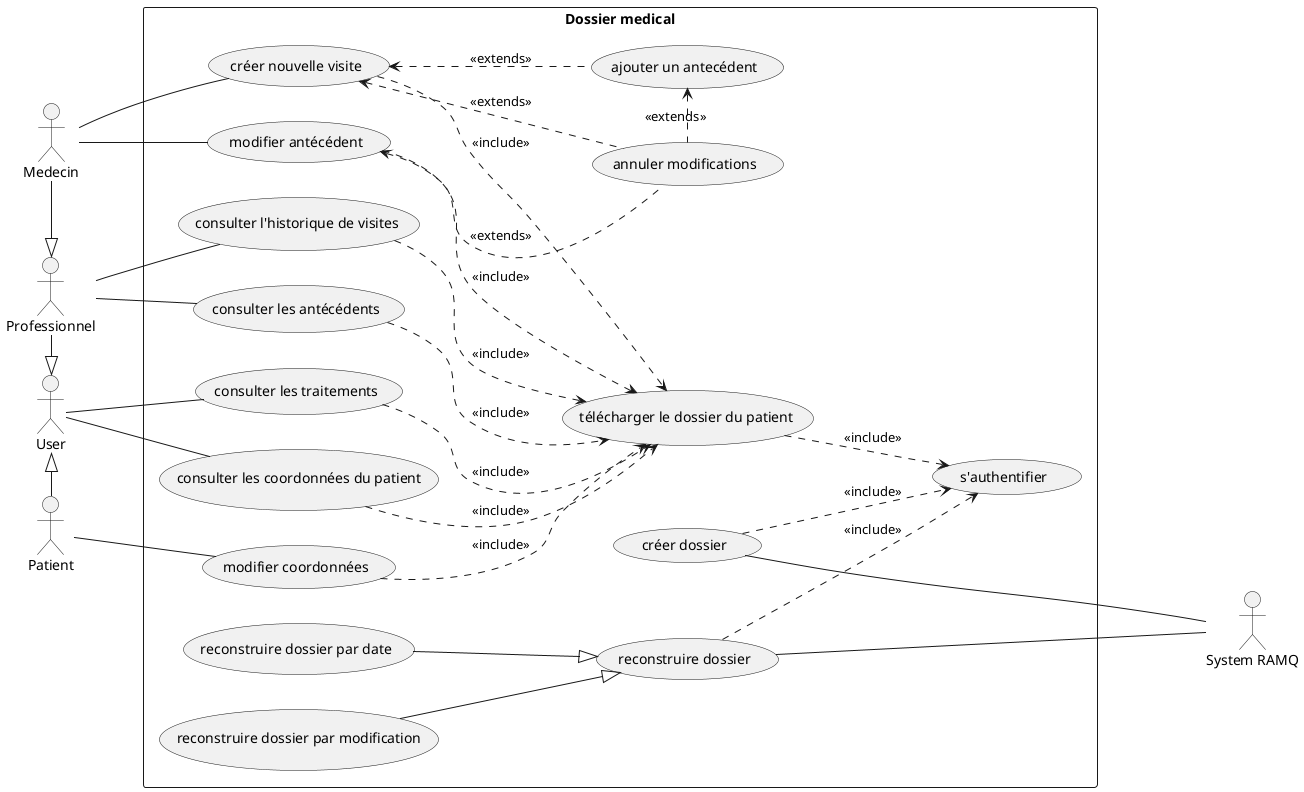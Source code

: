 @startuml
left to right direction

actor "User" as user
actor "Professionnel" as prof 
actor "Medecin" as med 

actor "System RAMQ" as ramq
actor "Patient" as pat 

rectangle "Dossier medical" {
  usecase "consulter l'historique de visites" as UC1
  usecase "consulter les antécédents" as UC2
  usecase "consulter les traitements" as UC3
  usecase "s'authentifier" as UC4
  usecase "télécharger le dossier du patient" as UC5
  usecase "créer nouvelle visite" as UC6
  usecase "consulter les coordonnées du patient" as UC7
  usecase "modifier antécédent" as UC8
  usecase "annuler modifications" as UC9
  usecase "ajouter un antecédent" as UC10
  usecase "créer dossier" as UC11
  usecase "reconstruire dossier" as UC15
  usecase "reconstruire dossier par modification" as UC12
  usecase "reconstruire dossier par date" as UC13
  usecase "modifier coordonnées" as UC14
}

prof -|> user
med -|> prof
user <|- pat

user -- UC3
user -- UC7

prof -- UC1
prof -- UC2

med -- UC6
med -- UC8

UC6 <.. UC10 : <<extends>>
UC6 <.. UC9 : <<extends>>
UC10 <. UC9 : <<extends>>
UC8 <.. UC9 : <<extends>>


UC6  ..> UC5 : <<include>>
UC8  ..> UC5 : <<include>>
UC1  ..> UC5 : <<include>>
UC2  ..> UC5 : <<include>>
UC3  ..> UC5 : <<include>>
UC14  ..> UC5 : <<include>>
UC7  ..> UC5 : <<include>>

UC5  ..> UC4 : <<include>>
UC15  ..> UC4 : <<include>>
UC11  ..> UC4 : <<include>>


UC11 ---- ramq
UC15 -- ramq

UC12 --|> UC15
UC13 --|> UC15

pat -- UC14

@enduml